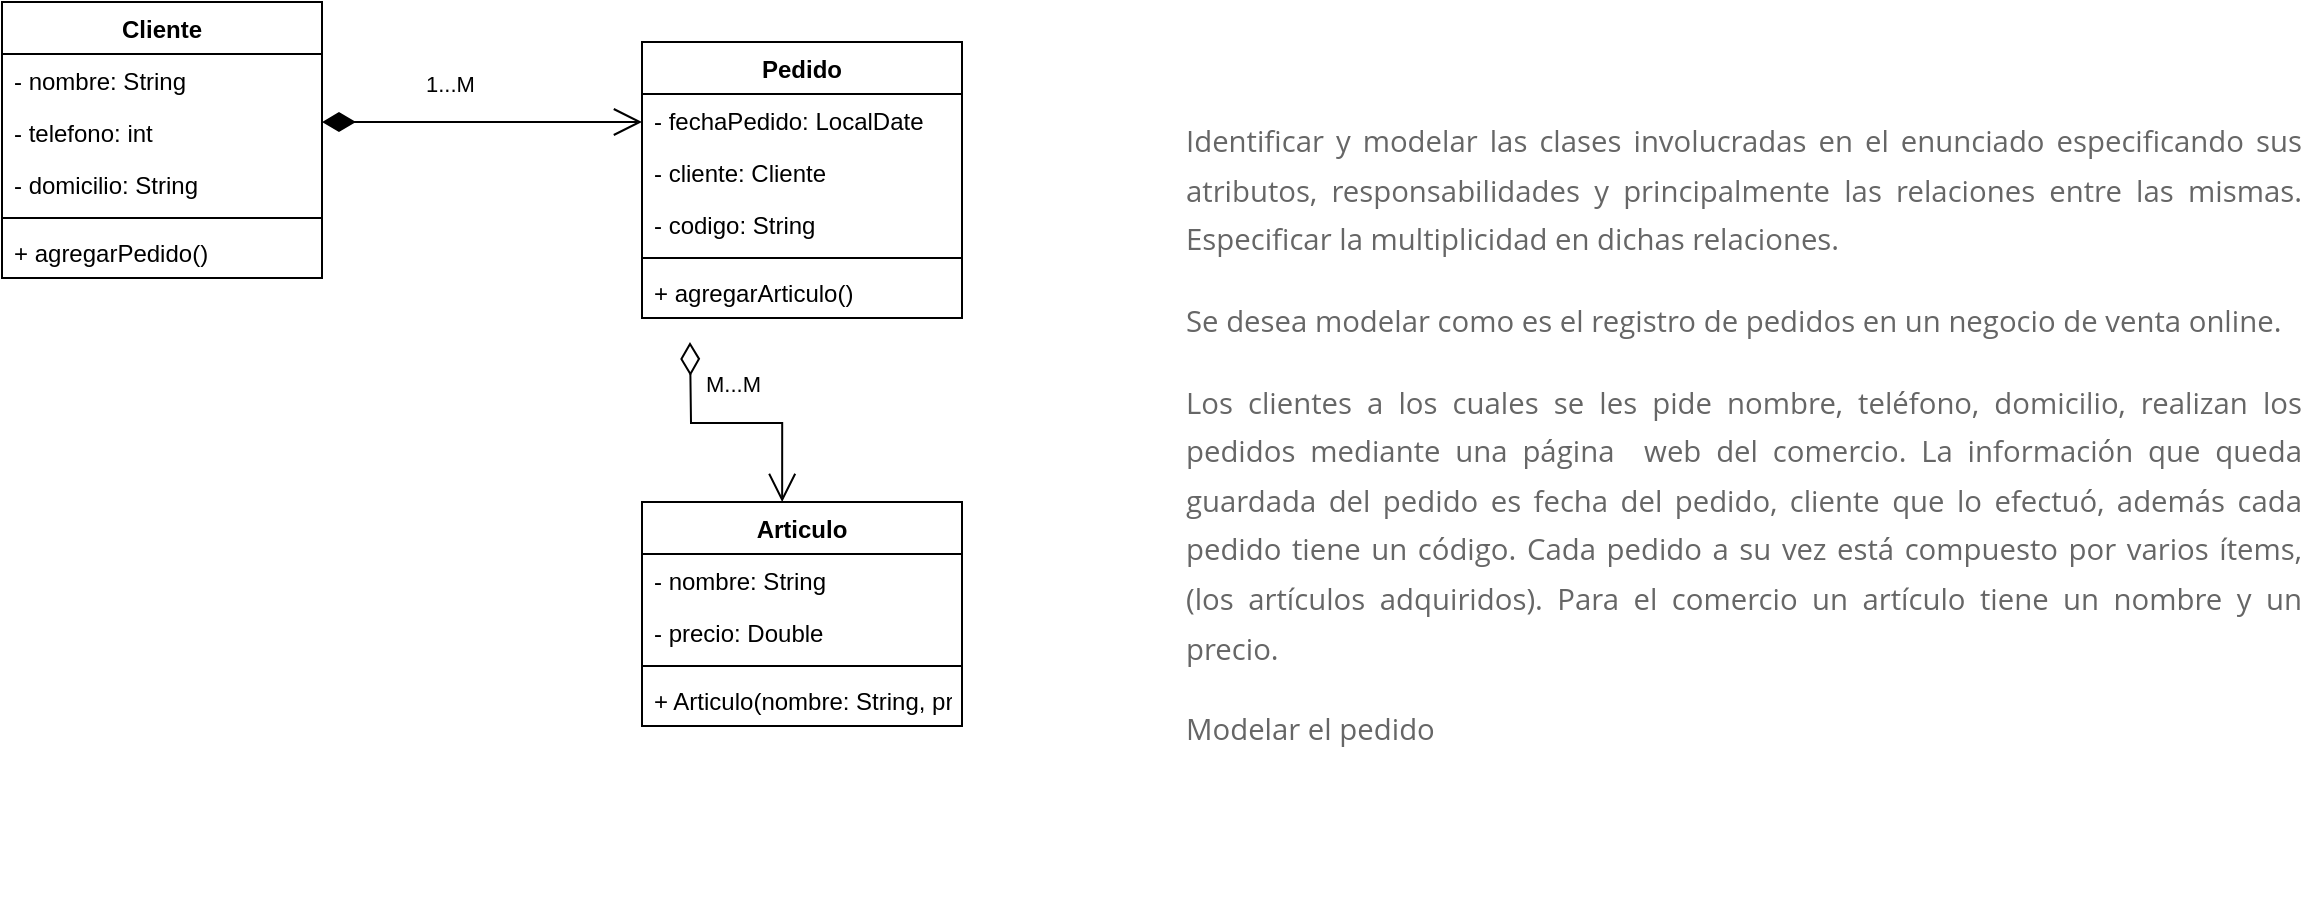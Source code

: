 <mxfile version="20.5.1" type="device"><diagram id="0e8t29tvcd2pY--PGfk-" name="Page-1"><mxGraphModel dx="1422" dy="762" grid="1" gridSize="10" guides="1" tooltips="1" connect="1" arrows="1" fold="1" page="1" pageScale="1" pageWidth="827" pageHeight="1169" math="0" shadow="0"><root><mxCell id="0"/><mxCell id="1" parent="0"/><mxCell id="s8LEEFrYkPlHuTYYhdDH-5" value="Cliente" style="swimlane;fontStyle=1;align=center;verticalAlign=top;childLayout=stackLayout;horizontal=1;startSize=26;horizontalStack=0;resizeParent=1;resizeParentMax=0;resizeLast=0;collapsible=1;marginBottom=0;" vertex="1" parent="1"><mxGeometry x="70" y="80" width="160" height="138" as="geometry"/></mxCell><mxCell id="s8LEEFrYkPlHuTYYhdDH-6" value="- nombre: String" style="text;strokeColor=none;fillColor=none;align=left;verticalAlign=top;spacingLeft=4;spacingRight=4;overflow=hidden;rotatable=0;points=[[0,0.5],[1,0.5]];portConstraint=eastwest;" vertex="1" parent="s8LEEFrYkPlHuTYYhdDH-5"><mxGeometry y="26" width="160" height="26" as="geometry"/></mxCell><mxCell id="s8LEEFrYkPlHuTYYhdDH-18" value="- telefono: int" style="text;strokeColor=none;fillColor=none;align=left;verticalAlign=top;spacingLeft=4;spacingRight=4;overflow=hidden;rotatable=0;points=[[0,0.5],[1,0.5]];portConstraint=eastwest;" vertex="1" parent="s8LEEFrYkPlHuTYYhdDH-5"><mxGeometry y="52" width="160" height="26" as="geometry"/></mxCell><mxCell id="s8LEEFrYkPlHuTYYhdDH-19" value="- domicilio: String" style="text;strokeColor=none;fillColor=none;align=left;verticalAlign=top;spacingLeft=4;spacingRight=4;overflow=hidden;rotatable=0;points=[[0,0.5],[1,0.5]];portConstraint=eastwest;" vertex="1" parent="s8LEEFrYkPlHuTYYhdDH-5"><mxGeometry y="78" width="160" height="26" as="geometry"/></mxCell><mxCell id="s8LEEFrYkPlHuTYYhdDH-7" value="" style="line;strokeWidth=1;fillColor=none;align=left;verticalAlign=middle;spacingTop=-1;spacingLeft=3;spacingRight=3;rotatable=0;labelPosition=right;points=[];portConstraint=eastwest;strokeColor=inherit;" vertex="1" parent="s8LEEFrYkPlHuTYYhdDH-5"><mxGeometry y="104" width="160" height="8" as="geometry"/></mxCell><mxCell id="s8LEEFrYkPlHuTYYhdDH-8" value="+ agregarPedido()" style="text;strokeColor=none;fillColor=none;align=left;verticalAlign=top;spacingLeft=4;spacingRight=4;overflow=hidden;rotatable=0;points=[[0,0.5],[1,0.5]];portConstraint=eastwest;" vertex="1" parent="s8LEEFrYkPlHuTYYhdDH-5"><mxGeometry y="112" width="160" height="26" as="geometry"/></mxCell><mxCell id="s8LEEFrYkPlHuTYYhdDH-9" value="Pedido" style="swimlane;fontStyle=1;align=center;verticalAlign=top;childLayout=stackLayout;horizontal=1;startSize=26;horizontalStack=0;resizeParent=1;resizeParentMax=0;resizeLast=0;collapsible=1;marginBottom=0;" vertex="1" parent="1"><mxGeometry x="390" y="100" width="160" height="138" as="geometry"/></mxCell><mxCell id="s8LEEFrYkPlHuTYYhdDH-10" value="- fechaPedido: LocalDate" style="text;strokeColor=none;fillColor=none;align=left;verticalAlign=top;spacingLeft=4;spacingRight=4;overflow=hidden;rotatable=0;points=[[0,0.5],[1,0.5]];portConstraint=eastwest;" vertex="1" parent="s8LEEFrYkPlHuTYYhdDH-9"><mxGeometry y="26" width="160" height="26" as="geometry"/></mxCell><mxCell id="s8LEEFrYkPlHuTYYhdDH-26" value="- cliente: Cliente" style="text;strokeColor=none;fillColor=none;align=left;verticalAlign=top;spacingLeft=4;spacingRight=4;overflow=hidden;rotatable=0;points=[[0,0.5],[1,0.5]];portConstraint=eastwest;" vertex="1" parent="s8LEEFrYkPlHuTYYhdDH-9"><mxGeometry y="52" width="160" height="26" as="geometry"/></mxCell><mxCell id="s8LEEFrYkPlHuTYYhdDH-27" value="- codigo: String" style="text;strokeColor=none;fillColor=none;align=left;verticalAlign=top;spacingLeft=4;spacingRight=4;overflow=hidden;rotatable=0;points=[[0,0.5],[1,0.5]];portConstraint=eastwest;" vertex="1" parent="s8LEEFrYkPlHuTYYhdDH-9"><mxGeometry y="78" width="160" height="26" as="geometry"/></mxCell><mxCell id="s8LEEFrYkPlHuTYYhdDH-11" value="" style="line;strokeWidth=1;fillColor=none;align=left;verticalAlign=middle;spacingTop=-1;spacingLeft=3;spacingRight=3;rotatable=0;labelPosition=right;points=[];portConstraint=eastwest;strokeColor=inherit;" vertex="1" parent="s8LEEFrYkPlHuTYYhdDH-9"><mxGeometry y="104" width="160" height="8" as="geometry"/></mxCell><mxCell id="s8LEEFrYkPlHuTYYhdDH-12" value="+ agregarArticulo()" style="text;strokeColor=none;fillColor=none;align=left;verticalAlign=top;spacingLeft=4;spacingRight=4;overflow=hidden;rotatable=0;points=[[0,0.5],[1,0.5]];portConstraint=eastwest;" vertex="1" parent="s8LEEFrYkPlHuTYYhdDH-9"><mxGeometry y="112" width="160" height="26" as="geometry"/></mxCell><mxCell id="s8LEEFrYkPlHuTYYhdDH-13" value="&lt;b id=&quot;docs-internal-guid-7e43bdb9-7fff-ba00-8544-23968237e3ab&quot; style=&quot;font-weight:normal;&quot;&gt;&lt;p style=&quot;line-height:1.68;text-align: justify;margin-top:0pt;margin-bottom:12pt;&quot; dir=&quot;ltr&quot;&gt;&lt;span style=&quot;font-size: 11pt; font-family: &amp;quot;Open Sans&amp;quot;, sans-serif; color: rgb(102, 102, 102); background-color: transparent; font-weight: 400; font-style: normal; font-variant: normal; text-decoration: none; vertical-align: baseline;&quot;&gt;Identificar y modelar las clases involucradas en el enunciado especificando sus atributos, responsabilidades y principalmente las relaciones entre las mismas. Especificar la multiplicidad en dichas relaciones.&amp;nbsp;&lt;/span&gt;&lt;/p&gt;&lt;p style=&quot;line-height:1.68;text-align: justify;margin-top:12pt;margin-bottom:12pt;&quot; dir=&quot;ltr&quot;&gt;&lt;span style=&quot;font-size: 11pt; font-family: &amp;quot;Open Sans&amp;quot;, sans-serif; color: rgb(102, 102, 102); background-color: transparent; font-weight: 400; font-style: normal; font-variant: normal; text-decoration: none; vertical-align: baseline;&quot;&gt;Se desea modelar como es el registro de pedidos en un negocio de venta online.&lt;/span&gt;&lt;/p&gt;&lt;p style=&quot;line-height:1.68;text-align: justify;margin-top:12pt;margin-bottom:12pt;&quot; dir=&quot;ltr&quot;&gt;&lt;span style=&quot;font-size: 11pt; font-family: &amp;quot;Open Sans&amp;quot;, sans-serif; color: rgb(102, 102, 102); background-color: transparent; font-weight: 400; font-style: normal; font-variant: normal; text-decoration: none; vertical-align: baseline;&quot;&gt;Los clientes a los cuales se les pide nombre, teléfono, domicilio, realizan los pedidos mediante una página&amp;nbsp; web del comercio. La información que queda guardada del pedido es fecha del pedido, cliente que lo efectuó, además cada pedido tiene un código. Cada pedido a su vez está compuesto por varios ítems, (los artículos adquiridos). Para el comercio un artículo tiene un nombre y un precio.&lt;/span&gt;&lt;/p&gt;&lt;p style=&quot;line-height:1.68;text-align: justify;margin-top:12pt;margin-bottom:12pt;&quot; dir=&quot;ltr&quot;&gt;&lt;span style=&quot;font-size: 11pt; font-family: &amp;quot;Open Sans&amp;quot;, sans-serif; color: rgb(102, 102, 102); background-color: transparent; font-weight: 400; font-style: normal; font-variant: normal; text-decoration: none; vertical-align: baseline;&quot;&gt;Modelar el pedido&amp;nbsp;&amp;nbsp;&lt;/span&gt;&lt;/p&gt;&lt;/b&gt;&lt;br class=&quot;Apple-interchange-newline&quot;&gt;" style="text;whiteSpace=wrap;html=1;" vertex="1" parent="1"><mxGeometry x="660" y="130" width="560" height="400" as="geometry"/></mxCell><mxCell id="s8LEEFrYkPlHuTYYhdDH-14" value="Articulo" style="swimlane;fontStyle=1;align=center;verticalAlign=top;childLayout=stackLayout;horizontal=1;startSize=26;horizontalStack=0;resizeParent=1;resizeParentMax=0;resizeLast=0;collapsible=1;marginBottom=0;" vertex="1" parent="1"><mxGeometry x="390" y="330" width="160" height="112" as="geometry"/></mxCell><mxCell id="s8LEEFrYkPlHuTYYhdDH-15" value="- nombre: String&#10;" style="text;strokeColor=none;fillColor=none;align=left;verticalAlign=top;spacingLeft=4;spacingRight=4;overflow=hidden;rotatable=0;points=[[0,0.5],[1,0.5]];portConstraint=eastwest;" vertex="1" parent="s8LEEFrYkPlHuTYYhdDH-14"><mxGeometry y="26" width="160" height="26" as="geometry"/></mxCell><mxCell id="s8LEEFrYkPlHuTYYhdDH-30" value="- precio: Double" style="text;strokeColor=none;fillColor=none;align=left;verticalAlign=top;spacingLeft=4;spacingRight=4;overflow=hidden;rotatable=0;points=[[0,0.5],[1,0.5]];portConstraint=eastwest;" vertex="1" parent="s8LEEFrYkPlHuTYYhdDH-14"><mxGeometry y="52" width="160" height="26" as="geometry"/></mxCell><mxCell id="s8LEEFrYkPlHuTYYhdDH-16" value="" style="line;strokeWidth=1;fillColor=none;align=left;verticalAlign=middle;spacingTop=-1;spacingLeft=3;spacingRight=3;rotatable=0;labelPosition=right;points=[];portConstraint=eastwest;strokeColor=inherit;" vertex="1" parent="s8LEEFrYkPlHuTYYhdDH-14"><mxGeometry y="78" width="160" height="8" as="geometry"/></mxCell><mxCell id="s8LEEFrYkPlHuTYYhdDH-31" value="+ Articulo(nombre: String, precio: String)" style="text;strokeColor=none;fillColor=none;align=left;verticalAlign=top;spacingLeft=4;spacingRight=4;overflow=hidden;rotatable=0;points=[[0,0.5],[1,0.5]];portConstraint=eastwest;" vertex="1" parent="s8LEEFrYkPlHuTYYhdDH-14"><mxGeometry y="86" width="160" height="26" as="geometry"/></mxCell><mxCell id="s8LEEFrYkPlHuTYYhdDH-22" value="1...M" style="endArrow=open;html=1;endSize=12;startArrow=diamondThin;startSize=14;startFill=1;edgeStyle=orthogonalEdgeStyle;align=left;verticalAlign=bottom;rounded=0;" edge="1" parent="1"><mxGeometry x="-0.375" y="10" relative="1" as="geometry"><mxPoint x="230" y="140" as="sourcePoint"/><mxPoint x="390" y="140" as="targetPoint"/><mxPoint as="offset"/></mxGeometry></mxCell><mxCell id="s8LEEFrYkPlHuTYYhdDH-28" value="M...M" style="endArrow=open;html=1;endSize=12;startArrow=diamondThin;startSize=14;startFill=0;edgeStyle=orthogonalEdgeStyle;align=left;verticalAlign=bottom;rounded=0;entryX=0.438;entryY=0;entryDx=0;entryDy=0;entryPerimeter=0;" edge="1" parent="1" target="s8LEEFrYkPlHuTYYhdDH-14"><mxGeometry x="-0.524" y="6" relative="1" as="geometry"><mxPoint x="414" y="250" as="sourcePoint"/><mxPoint x="574" y="250" as="targetPoint"/><mxPoint as="offset"/></mxGeometry></mxCell></root></mxGraphModel></diagram></mxfile>
